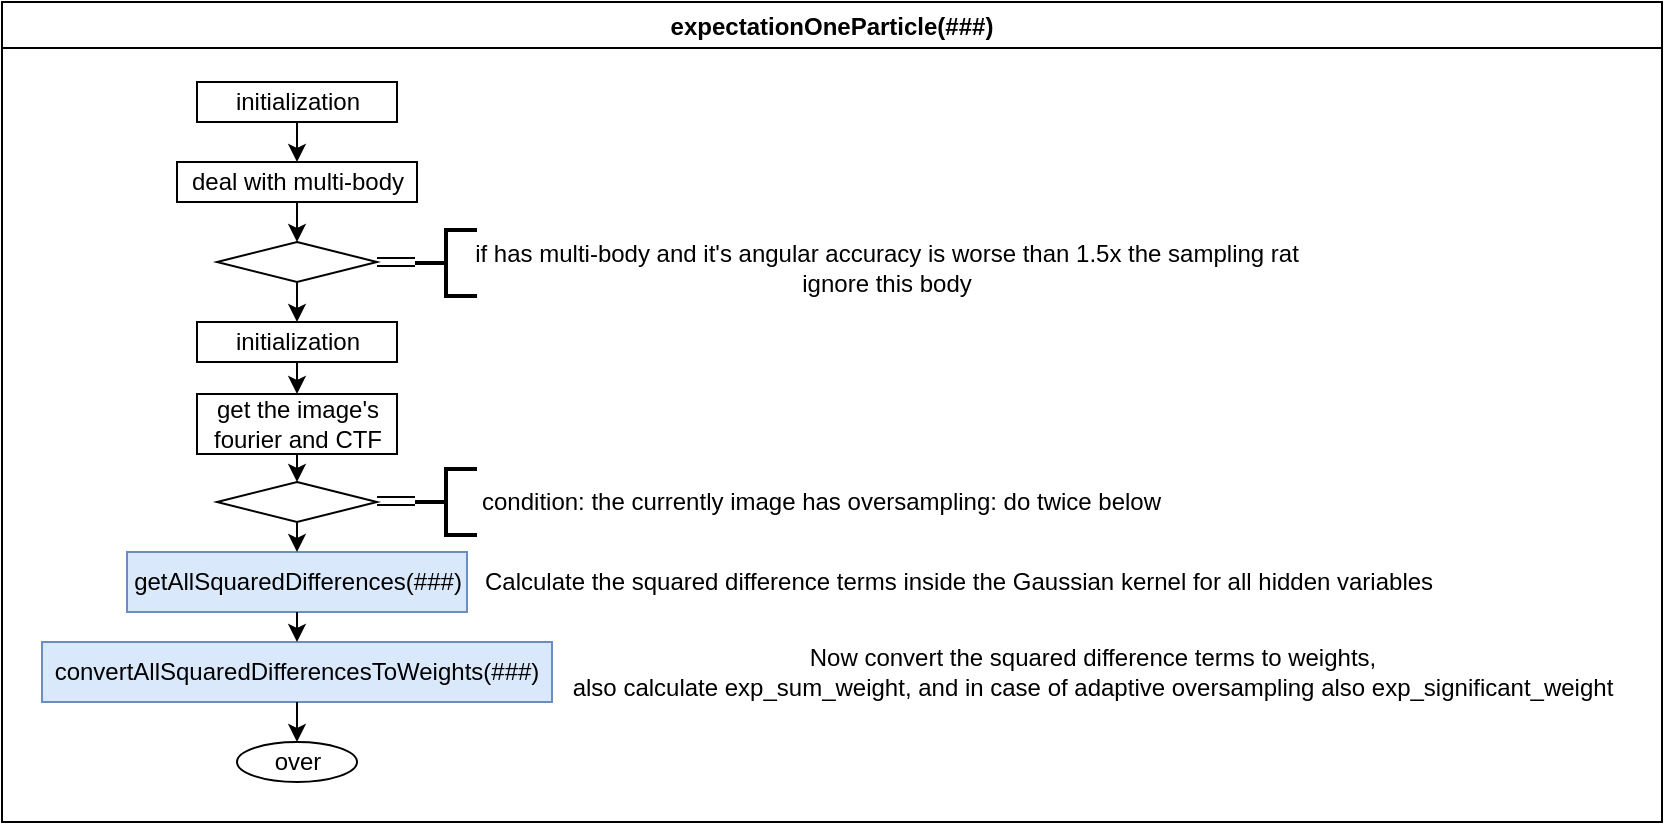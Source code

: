 <mxfile version="14.7.3" type="github">
  <diagram id="80Zg5Co0fV94Rc4LMnu7" name="Page-1">
    <mxGraphModel dx="564" dy="777" grid="1" gridSize="10" guides="1" tooltips="1" connect="1" arrows="1" fold="1" page="1" pageScale="1" pageWidth="827" pageHeight="1169" math="0" shadow="0">
      <root>
        <mxCell id="0" />
        <mxCell id="1" parent="0" />
        <mxCell id="5V1SxkkwevjAqyg1K5yf-30" value="expectationOneParticle(###)" style="swimlane;" vertex="1" parent="1">
          <mxGeometry x="40" y="290" width="830" height="410" as="geometry" />
        </mxCell>
        <mxCell id="5V1SxkkwevjAqyg1K5yf-1" value="initialization" style="rounded=0;whiteSpace=wrap;html=1;" vertex="1" parent="5V1SxkkwevjAqyg1K5yf-30">
          <mxGeometry x="97.5" y="40" width="100" height="20" as="geometry" />
        </mxCell>
        <mxCell id="5V1SxkkwevjAqyg1K5yf-2" value="deal with multi-body" style="rounded=0;whiteSpace=wrap;html=1;" vertex="1" parent="5V1SxkkwevjAqyg1K5yf-30">
          <mxGeometry x="87.5" y="80" width="120" height="20" as="geometry" />
        </mxCell>
        <mxCell id="5V1SxkkwevjAqyg1K5yf-9" style="edgeStyle=orthogonalEdgeStyle;rounded=0;orthogonalLoop=1;jettySize=auto;html=1;exitX=0.5;exitY=1;exitDx=0;exitDy=0;entryX=0.5;entryY=0;entryDx=0;entryDy=0;" edge="1" parent="5V1SxkkwevjAqyg1K5yf-30" source="5V1SxkkwevjAqyg1K5yf-1" target="5V1SxkkwevjAqyg1K5yf-2">
          <mxGeometry relative="1" as="geometry" />
        </mxCell>
        <mxCell id="5V1SxkkwevjAqyg1K5yf-3" value="" style="rhombus;whiteSpace=wrap;html=1;" vertex="1" parent="5V1SxkkwevjAqyg1K5yf-30">
          <mxGeometry x="107.5" y="120" width="80" height="20" as="geometry" />
        </mxCell>
        <mxCell id="5V1SxkkwevjAqyg1K5yf-10" style="edgeStyle=orthogonalEdgeStyle;rounded=0;orthogonalLoop=1;jettySize=auto;html=1;exitX=0.5;exitY=1;exitDx=0;exitDy=0;entryX=0.5;entryY=0;entryDx=0;entryDy=0;" edge="1" parent="5V1SxkkwevjAqyg1K5yf-30" source="5V1SxkkwevjAqyg1K5yf-2" target="5V1SxkkwevjAqyg1K5yf-3">
          <mxGeometry relative="1" as="geometry" />
        </mxCell>
        <mxCell id="5V1SxkkwevjAqyg1K5yf-6" value="" style="strokeWidth=2;html=1;shape=mxgraph.flowchart.annotation_2;align=left;labelPosition=right;pointerEvents=1;" vertex="1" parent="5V1SxkkwevjAqyg1K5yf-30">
          <mxGeometry x="206.5" y="114" width="31" height="33" as="geometry" />
        </mxCell>
        <mxCell id="5V1SxkkwevjAqyg1K5yf-7" style="edgeStyle=orthogonalEdgeStyle;rounded=0;orthogonalLoop=1;jettySize=auto;html=1;exitX=1;exitY=0.5;exitDx=0;exitDy=0;entryX=0;entryY=0.5;entryDx=0;entryDy=0;entryPerimeter=0;shape=link;" edge="1" parent="5V1SxkkwevjAqyg1K5yf-30" source="5V1SxkkwevjAqyg1K5yf-3" target="5V1SxkkwevjAqyg1K5yf-6">
          <mxGeometry relative="1" as="geometry" />
        </mxCell>
        <mxCell id="5V1SxkkwevjAqyg1K5yf-8" value="if has multi-body and it&#39;s angular accuracy is worse than 1.5x the sampling rat&lt;br&gt;ignore this body" style="text;html=1;align=center;verticalAlign=middle;resizable=0;points=[];autosize=1;strokeColor=none;" vertex="1" parent="5V1SxkkwevjAqyg1K5yf-30">
          <mxGeometry x="226.5" y="118" width="430" height="30" as="geometry" />
        </mxCell>
        <mxCell id="5V1SxkkwevjAqyg1K5yf-11" value="initialization" style="rounded=0;whiteSpace=wrap;html=1;" vertex="1" parent="5V1SxkkwevjAqyg1K5yf-30">
          <mxGeometry x="97.5" y="160" width="100" height="20" as="geometry" />
        </mxCell>
        <mxCell id="5V1SxkkwevjAqyg1K5yf-12" style="edgeStyle=orthogonalEdgeStyle;rounded=0;orthogonalLoop=1;jettySize=auto;html=1;exitX=0.5;exitY=1;exitDx=0;exitDy=0;entryX=0.5;entryY=0;entryDx=0;entryDy=0;" edge="1" parent="5V1SxkkwevjAqyg1K5yf-30" source="5V1SxkkwevjAqyg1K5yf-3" target="5V1SxkkwevjAqyg1K5yf-11">
          <mxGeometry relative="1" as="geometry" />
        </mxCell>
        <mxCell id="5V1SxkkwevjAqyg1K5yf-13" value="get the image&#39;s fourier and CTF" style="rounded=0;whiteSpace=wrap;html=1;" vertex="1" parent="5V1SxkkwevjAqyg1K5yf-30">
          <mxGeometry x="97.5" y="196" width="100" height="30" as="geometry" />
        </mxCell>
        <mxCell id="5V1SxkkwevjAqyg1K5yf-14" style="edgeStyle=orthogonalEdgeStyle;rounded=0;orthogonalLoop=1;jettySize=auto;html=1;exitX=0.5;exitY=1;exitDx=0;exitDy=0;entryX=0.5;entryY=0;entryDx=0;entryDy=0;" edge="1" parent="5V1SxkkwevjAqyg1K5yf-30" source="5V1SxkkwevjAqyg1K5yf-11" target="5V1SxkkwevjAqyg1K5yf-13">
          <mxGeometry relative="1" as="geometry" />
        </mxCell>
        <mxCell id="5V1SxkkwevjAqyg1K5yf-16" value="" style="rhombus;whiteSpace=wrap;html=1;" vertex="1" parent="5V1SxkkwevjAqyg1K5yf-30">
          <mxGeometry x="107.5" y="240" width="80" height="20" as="geometry" />
        </mxCell>
        <mxCell id="5V1SxkkwevjAqyg1K5yf-20" style="edgeStyle=orthogonalEdgeStyle;rounded=0;orthogonalLoop=1;jettySize=auto;html=1;exitX=0.5;exitY=1;exitDx=0;exitDy=0;entryX=0.5;entryY=0;entryDx=0;entryDy=0;" edge="1" parent="5V1SxkkwevjAqyg1K5yf-30" source="5V1SxkkwevjAqyg1K5yf-13" target="5V1SxkkwevjAqyg1K5yf-16">
          <mxGeometry relative="1" as="geometry" />
        </mxCell>
        <mxCell id="5V1SxkkwevjAqyg1K5yf-18" style="edgeStyle=orthogonalEdgeStyle;rounded=0;orthogonalLoop=1;jettySize=auto;html=1;exitX=1;exitY=0.5;exitDx=0;exitDy=0;entryX=0;entryY=0.5;entryDx=0;entryDy=0;entryPerimeter=0;shape=link;" edge="1" parent="5V1SxkkwevjAqyg1K5yf-30" target="5V1SxkkwevjAqyg1K5yf-19">
          <mxGeometry relative="1" as="geometry">
            <mxPoint x="187.5" y="249.5" as="sourcePoint" />
          </mxGeometry>
        </mxCell>
        <mxCell id="5V1SxkkwevjAqyg1K5yf-19" value="condition: the currently image has oversampling: do twice below" style="strokeWidth=2;html=1;shape=mxgraph.flowchart.annotation_2;align=left;labelPosition=right;pointerEvents=1;" vertex="1" parent="5V1SxkkwevjAqyg1K5yf-30">
          <mxGeometry x="206.5" y="233.5" width="31" height="33" as="geometry" />
        </mxCell>
        <mxCell id="5V1SxkkwevjAqyg1K5yf-22" value="getAllSquaredDifferences(###)" style="rounded=0;whiteSpace=wrap;html=1;fillColor=#dae8fc;strokeColor=#6c8ebf;" vertex="1" parent="5V1SxkkwevjAqyg1K5yf-30">
          <mxGeometry x="62.5" y="275" width="170" height="30" as="geometry" />
        </mxCell>
        <mxCell id="5V1SxkkwevjAqyg1K5yf-23" style="edgeStyle=orthogonalEdgeStyle;rounded=0;orthogonalLoop=1;jettySize=auto;html=1;exitX=0.5;exitY=1;exitDx=0;exitDy=0;entryX=0.5;entryY=0;entryDx=0;entryDy=0;" edge="1" parent="5V1SxkkwevjAqyg1K5yf-30" source="5V1SxkkwevjAqyg1K5yf-16" target="5V1SxkkwevjAqyg1K5yf-22">
          <mxGeometry relative="1" as="geometry" />
        </mxCell>
        <mxCell id="5V1SxkkwevjAqyg1K5yf-24" value="Calculate the squared difference terms inside the Gaussian kernel for all hidden variables" style="text;html=1;align=center;verticalAlign=middle;resizable=0;points=[];autosize=1;strokeColor=none;" vertex="1" parent="5V1SxkkwevjAqyg1K5yf-30">
          <mxGeometry x="232.5" y="280" width="490" height="20" as="geometry" />
        </mxCell>
        <mxCell id="5V1SxkkwevjAqyg1K5yf-25" value="convertAllSquaredDifferencesToWeights(###)" style="rounded=0;whiteSpace=wrap;html=1;fillColor=#dae8fc;strokeColor=#6c8ebf;" vertex="1" parent="5V1SxkkwevjAqyg1K5yf-30">
          <mxGeometry x="20" y="320" width="255" height="30" as="geometry" />
        </mxCell>
        <mxCell id="5V1SxkkwevjAqyg1K5yf-27" style="edgeStyle=orthogonalEdgeStyle;rounded=0;orthogonalLoop=1;jettySize=auto;html=1;exitX=0.5;exitY=1;exitDx=0;exitDy=0;entryX=0.5;entryY=0;entryDx=0;entryDy=0;" edge="1" parent="5V1SxkkwevjAqyg1K5yf-30" source="5V1SxkkwevjAqyg1K5yf-22" target="5V1SxkkwevjAqyg1K5yf-25">
          <mxGeometry relative="1" as="geometry" />
        </mxCell>
        <mxCell id="5V1SxkkwevjAqyg1K5yf-26" value="&lt;div&gt;Now convert the squared difference terms to weights,&lt;/div&gt;&lt;div&gt;also calculate exp_sum_weight, and in case of adaptive oversampling also exp_significant_weight&lt;/div&gt;" style="text;html=1;align=center;verticalAlign=middle;resizable=0;points=[];autosize=1;strokeColor=none;" vertex="1" parent="5V1SxkkwevjAqyg1K5yf-30">
          <mxGeometry x="275" y="320" width="540" height="30" as="geometry" />
        </mxCell>
        <mxCell id="5V1SxkkwevjAqyg1K5yf-28" value="over" style="ellipse;whiteSpace=wrap;html=1;" vertex="1" parent="5V1SxkkwevjAqyg1K5yf-30">
          <mxGeometry x="117.5" y="370" width="60" height="20" as="geometry" />
        </mxCell>
        <mxCell id="5V1SxkkwevjAqyg1K5yf-29" style="edgeStyle=orthogonalEdgeStyle;rounded=0;orthogonalLoop=1;jettySize=auto;html=1;exitX=0.5;exitY=1;exitDx=0;exitDy=0;entryX=0.5;entryY=0;entryDx=0;entryDy=0;" edge="1" parent="5V1SxkkwevjAqyg1K5yf-30" source="5V1SxkkwevjAqyg1K5yf-25" target="5V1SxkkwevjAqyg1K5yf-28">
          <mxGeometry relative="1" as="geometry" />
        </mxCell>
      </root>
    </mxGraphModel>
  </diagram>
</mxfile>
